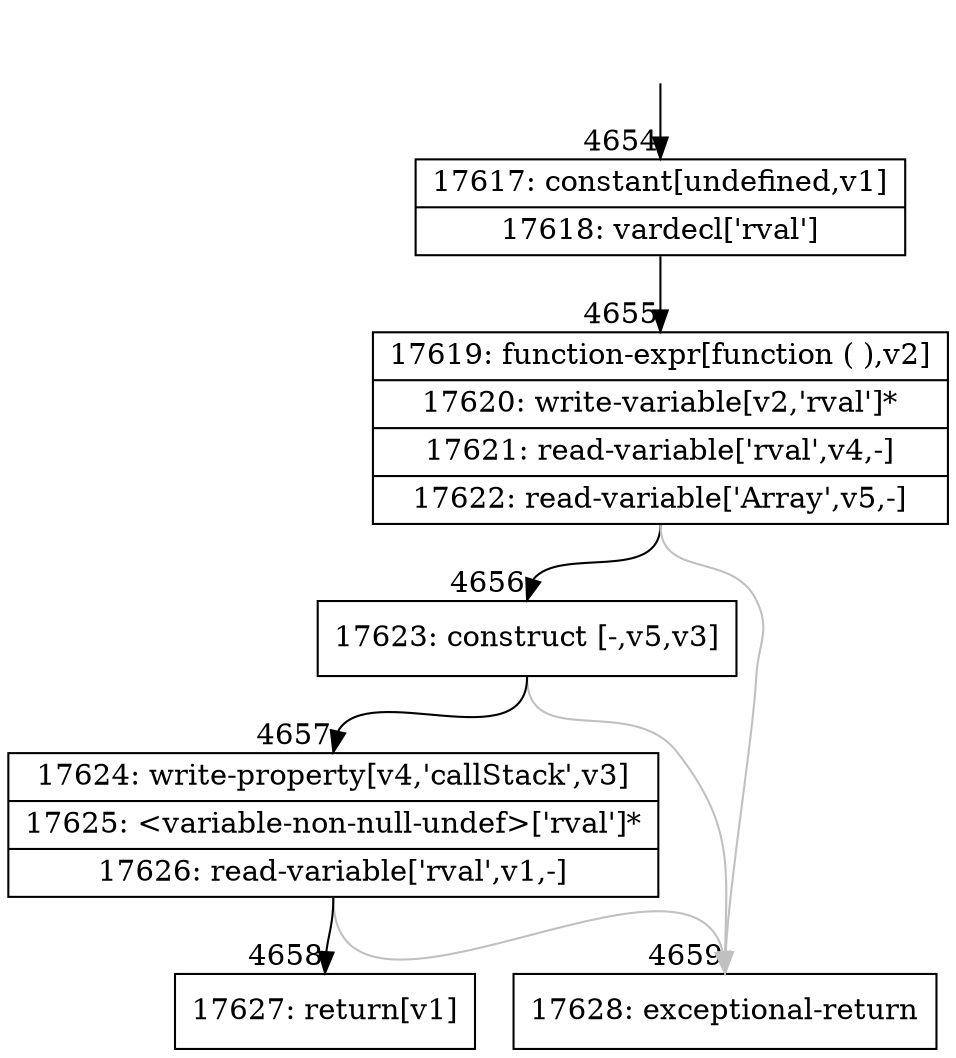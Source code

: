 digraph {
rankdir="TD"
BB_entry337[shape=none,label=""];
BB_entry337 -> BB4654 [tailport=s, headport=n, headlabel="    4654"]
BB4654 [shape=record label="{17617: constant[undefined,v1]|17618: vardecl['rval']}" ] 
BB4654 -> BB4655 [tailport=s, headport=n, headlabel="      4655"]
BB4655 [shape=record label="{17619: function-expr[function ( ),v2]|17620: write-variable[v2,'rval']*|17621: read-variable['rval',v4,-]|17622: read-variable['Array',v5,-]}" ] 
BB4655 -> BB4656 [tailport=s, headport=n, headlabel="      4656"]
BB4655 -> BB4659 [tailport=s, headport=n, color=gray, headlabel="      4659"]
BB4656 [shape=record label="{17623: construct [-,v5,v3]}" ] 
BB4656 -> BB4657 [tailport=s, headport=n, headlabel="      4657"]
BB4656 -> BB4659 [tailport=s, headport=n, color=gray]
BB4657 [shape=record label="{17624: write-property[v4,'callStack',v3]|17625: \<variable-non-null-undef\>['rval']*|17626: read-variable['rval',v1,-]}" ] 
BB4657 -> BB4658 [tailport=s, headport=n, headlabel="      4658"]
BB4657 -> BB4659 [tailport=s, headport=n, color=gray]
BB4658 [shape=record label="{17627: return[v1]}" ] 
BB4659 [shape=record label="{17628: exceptional-return}" ] 
//#$~ 3240
}
